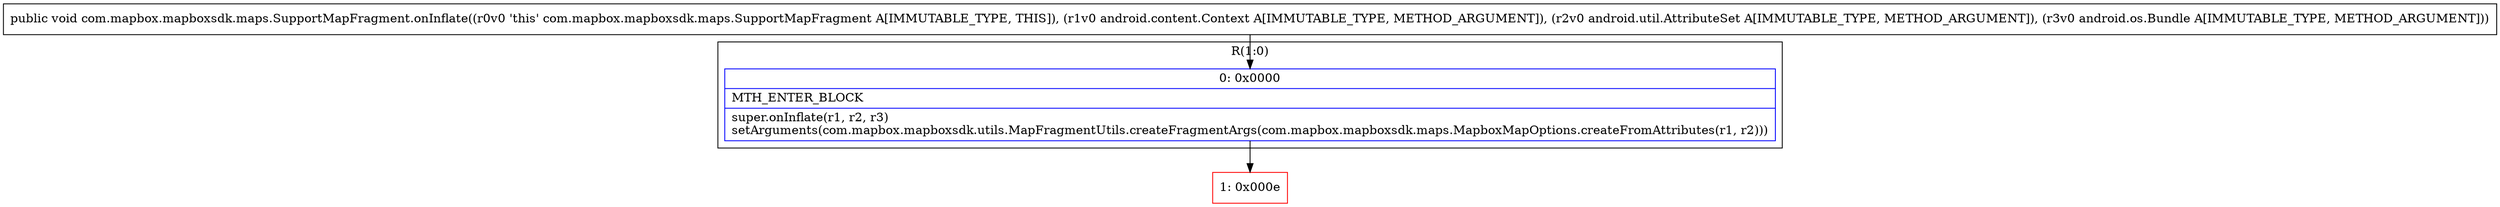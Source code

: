 digraph "CFG forcom.mapbox.mapboxsdk.maps.SupportMapFragment.onInflate(Landroid\/content\/Context;Landroid\/util\/AttributeSet;Landroid\/os\/Bundle;)V" {
subgraph cluster_Region_137489934 {
label = "R(1:0)";
node [shape=record,color=blue];
Node_0 [shape=record,label="{0\:\ 0x0000|MTH_ENTER_BLOCK\l|super.onInflate(r1, r2, r3)\lsetArguments(com.mapbox.mapboxsdk.utils.MapFragmentUtils.createFragmentArgs(com.mapbox.mapboxsdk.maps.MapboxMapOptions.createFromAttributes(r1, r2)))\l}"];
}
Node_1 [shape=record,color=red,label="{1\:\ 0x000e}"];
MethodNode[shape=record,label="{public void com.mapbox.mapboxsdk.maps.SupportMapFragment.onInflate((r0v0 'this' com.mapbox.mapboxsdk.maps.SupportMapFragment A[IMMUTABLE_TYPE, THIS]), (r1v0 android.content.Context A[IMMUTABLE_TYPE, METHOD_ARGUMENT]), (r2v0 android.util.AttributeSet A[IMMUTABLE_TYPE, METHOD_ARGUMENT]), (r3v0 android.os.Bundle A[IMMUTABLE_TYPE, METHOD_ARGUMENT])) }"];
MethodNode -> Node_0;
Node_0 -> Node_1;
}

